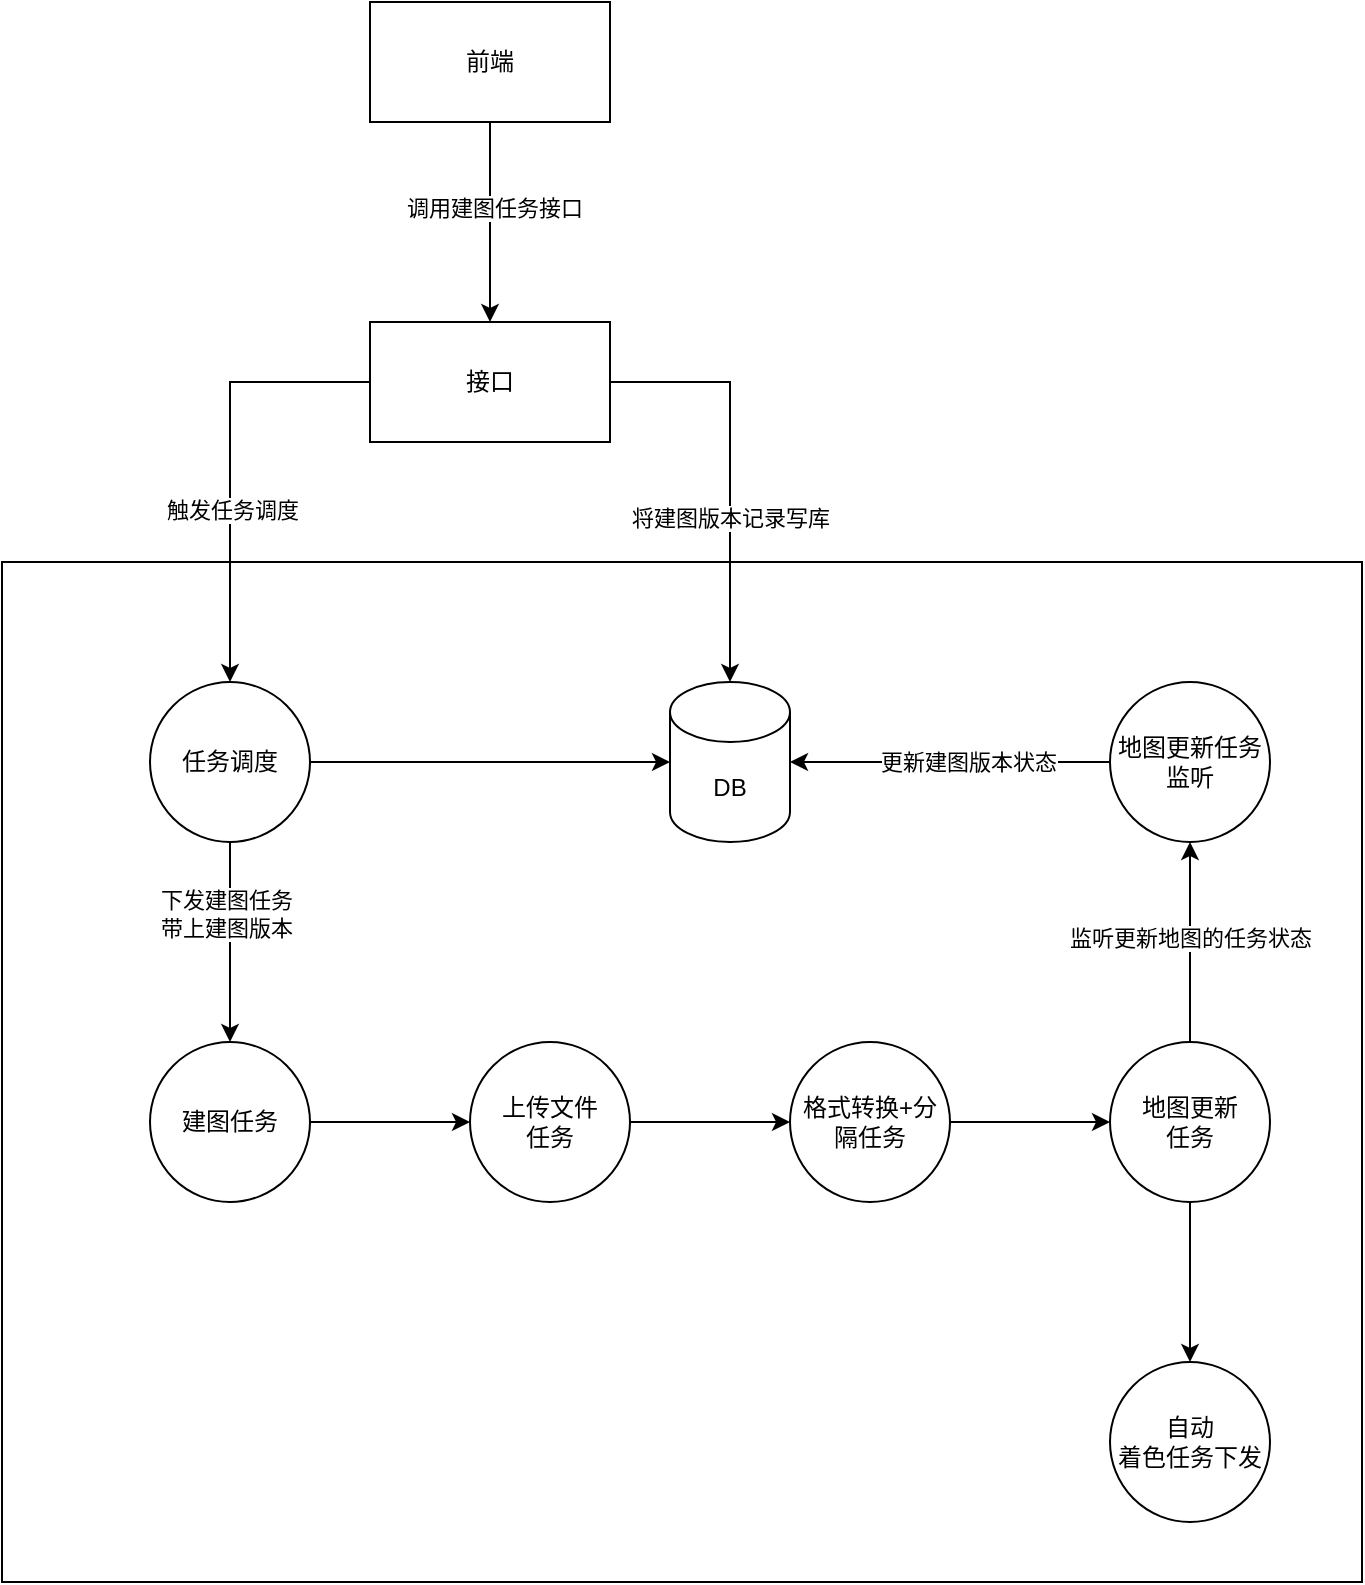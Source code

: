 <mxfile version="15.4.3" type="github">
  <diagram id="U1JF1a8yleO5Nu3D4Tec" name="Page-1">
    <mxGraphModel dx="1666" dy="680" grid="1" gridSize="10" guides="1" tooltips="1" connect="1" arrows="1" fold="1" page="1" pageScale="1" pageWidth="827" pageHeight="1169" math="0" shadow="0">
      <root>
        <mxCell id="0" />
        <mxCell id="1" parent="0" />
        <mxCell id="7hZ_vL88aZJJkCajUHEH-1" value="" style="rounded=0;whiteSpace=wrap;html=1;" vertex="1" parent="1">
          <mxGeometry x="80" y="300" width="680" height="510" as="geometry" />
        </mxCell>
        <mxCell id="9FX9xKna8-z17BfK_glb-8" value="" style="edgeStyle=orthogonalEdgeStyle;rounded=0;orthogonalLoop=1;jettySize=auto;html=1;" parent="1" source="9FX9xKna8-z17BfK_glb-6" target="9FX9xKna8-z17BfK_glb-7" edge="1">
          <mxGeometry relative="1" as="geometry" />
        </mxCell>
        <mxCell id="9FX9xKna8-z17BfK_glb-6" value="建图任务" style="ellipse;whiteSpace=wrap;html=1;aspect=fixed;" parent="1" vertex="1">
          <mxGeometry x="154" y="540" width="80" height="80" as="geometry" />
        </mxCell>
        <mxCell id="9FX9xKna8-z17BfK_glb-10" value="" style="edgeStyle=orthogonalEdgeStyle;rounded=0;orthogonalLoop=1;jettySize=auto;html=1;" parent="1" source="9FX9xKna8-z17BfK_glb-7" target="9FX9xKna8-z17BfK_glb-9" edge="1">
          <mxGeometry relative="1" as="geometry" />
        </mxCell>
        <mxCell id="9FX9xKna8-z17BfK_glb-7" value="上传文件&lt;br&gt;任务" style="ellipse;whiteSpace=wrap;html=1;aspect=fixed;" parent="1" vertex="1">
          <mxGeometry x="314" y="540" width="80" height="80" as="geometry" />
        </mxCell>
        <mxCell id="9FX9xKna8-z17BfK_glb-12" value="" style="edgeStyle=orthogonalEdgeStyle;rounded=0;orthogonalLoop=1;jettySize=auto;html=1;" parent="1" source="9FX9xKna8-z17BfK_glb-9" target="9FX9xKna8-z17BfK_glb-11" edge="1">
          <mxGeometry relative="1" as="geometry" />
        </mxCell>
        <mxCell id="9FX9xKna8-z17BfK_glb-9" value="格式转换+分隔任务" style="ellipse;whiteSpace=wrap;html=1;aspect=fixed;" parent="1" vertex="1">
          <mxGeometry x="474" y="540" width="80" height="80" as="geometry" />
        </mxCell>
        <mxCell id="9FX9xKna8-z17BfK_glb-19" style="edgeStyle=orthogonalEdgeStyle;rounded=0;orthogonalLoop=1;jettySize=auto;html=1;exitX=0.5;exitY=0;exitDx=0;exitDy=0;entryX=0.5;entryY=1;entryDx=0;entryDy=0;" parent="1" source="9FX9xKna8-z17BfK_glb-11" target="9FX9xKna8-z17BfK_glb-18" edge="1">
          <mxGeometry relative="1" as="geometry" />
        </mxCell>
        <mxCell id="9FX9xKna8-z17BfK_glb-23" value="监听更新地图的任务状态" style="edgeLabel;html=1;align=center;verticalAlign=middle;resizable=0;points=[];" parent="9FX9xKna8-z17BfK_glb-19" vertex="1" connectable="0">
          <mxGeometry x="0.04" relative="1" as="geometry">
            <mxPoint as="offset" />
          </mxGeometry>
        </mxCell>
        <mxCell id="9FX9xKna8-z17BfK_glb-26" value="" style="edgeStyle=orthogonalEdgeStyle;rounded=0;orthogonalLoop=1;jettySize=auto;html=1;" parent="1" source="9FX9xKna8-z17BfK_glb-11" target="9FX9xKna8-z17BfK_glb-25" edge="1">
          <mxGeometry relative="1" as="geometry" />
        </mxCell>
        <mxCell id="9FX9xKna8-z17BfK_glb-11" value="地图更新&lt;br&gt;任务" style="ellipse;whiteSpace=wrap;html=1;aspect=fixed;" parent="1" vertex="1">
          <mxGeometry x="634" y="540" width="80" height="80" as="geometry" />
        </mxCell>
        <mxCell id="9FX9xKna8-z17BfK_glb-14" style="edgeStyle=orthogonalEdgeStyle;rounded=0;orthogonalLoop=1;jettySize=auto;html=1;exitX=0.5;exitY=1;exitDx=0;exitDy=0;" parent="1" source="9FX9xKna8-z17BfK_glb-13" target="9FX9xKna8-z17BfK_glb-6" edge="1">
          <mxGeometry relative="1" as="geometry" />
        </mxCell>
        <mxCell id="9FX9xKna8-z17BfK_glb-21" value="下发建图任务&lt;br&gt;带上建图版本" style="edgeLabel;html=1;align=center;verticalAlign=middle;resizable=0;points=[];" parent="9FX9xKna8-z17BfK_glb-14" vertex="1" connectable="0">
          <mxGeometry x="-0.28" y="-2" relative="1" as="geometry">
            <mxPoint as="offset" />
          </mxGeometry>
        </mxCell>
        <mxCell id="9FX9xKna8-z17BfK_glb-16" style="edgeStyle=orthogonalEdgeStyle;rounded=0;orthogonalLoop=1;jettySize=auto;html=1;exitX=1;exitY=0.5;exitDx=0;exitDy=0;entryX=0;entryY=0.5;entryDx=0;entryDy=0;entryPerimeter=0;" parent="1" source="9FX9xKna8-z17BfK_glb-13" target="9FX9xKna8-z17BfK_glb-15" edge="1">
          <mxGeometry relative="1" as="geometry" />
        </mxCell>
        <mxCell id="9FX9xKna8-z17BfK_glb-13" value="任务调度" style="ellipse;whiteSpace=wrap;html=1;aspect=fixed;" parent="1" vertex="1">
          <mxGeometry x="154" y="360" width="80" height="80" as="geometry" />
        </mxCell>
        <mxCell id="9FX9xKna8-z17BfK_glb-15" value="DB" style="shape=cylinder3;whiteSpace=wrap;html=1;boundedLbl=1;backgroundOutline=1;size=15;" parent="1" vertex="1">
          <mxGeometry x="414" y="360" width="60" height="80" as="geometry" />
        </mxCell>
        <mxCell id="9FX9xKna8-z17BfK_glb-20" style="edgeStyle=orthogonalEdgeStyle;rounded=0;orthogonalLoop=1;jettySize=auto;html=1;exitX=0;exitY=0.5;exitDx=0;exitDy=0;" parent="1" source="9FX9xKna8-z17BfK_glb-18" target="9FX9xKna8-z17BfK_glb-15" edge="1">
          <mxGeometry relative="1" as="geometry" />
        </mxCell>
        <mxCell id="9FX9xKna8-z17BfK_glb-24" value="更新建图版本状态" style="edgeLabel;html=1;align=center;verticalAlign=middle;resizable=0;points=[];" parent="9FX9xKna8-z17BfK_glb-20" vertex="1" connectable="0">
          <mxGeometry x="-0.113" relative="1" as="geometry">
            <mxPoint as="offset" />
          </mxGeometry>
        </mxCell>
        <mxCell id="9FX9xKna8-z17BfK_glb-18" value="地图更新任务监听" style="ellipse;whiteSpace=wrap;html=1;aspect=fixed;" parent="1" vertex="1">
          <mxGeometry x="634" y="360" width="80" height="80" as="geometry" />
        </mxCell>
        <mxCell id="9FX9xKna8-z17BfK_glb-25" value="自动&lt;br&gt;着色任务下发" style="ellipse;whiteSpace=wrap;html=1;aspect=fixed;" parent="1" vertex="1">
          <mxGeometry x="634" y="700" width="80" height="80" as="geometry" />
        </mxCell>
        <mxCell id="7hZ_vL88aZJJkCajUHEH-9" value="" style="edgeStyle=orthogonalEdgeStyle;rounded=0;orthogonalLoop=1;jettySize=auto;html=1;" edge="1" parent="1" source="7hZ_vL88aZJJkCajUHEH-2" target="7hZ_vL88aZJJkCajUHEH-8">
          <mxGeometry relative="1" as="geometry" />
        </mxCell>
        <mxCell id="7hZ_vL88aZJJkCajUHEH-10" value="调用建图任务接口" style="edgeLabel;html=1;align=center;verticalAlign=middle;resizable=0;points=[];" vertex="1" connectable="0" parent="7hZ_vL88aZJJkCajUHEH-9">
          <mxGeometry x="-0.14" y="2" relative="1" as="geometry">
            <mxPoint as="offset" />
          </mxGeometry>
        </mxCell>
        <mxCell id="7hZ_vL88aZJJkCajUHEH-2" value="前端" style="rounded=0;whiteSpace=wrap;html=1;" vertex="1" parent="1">
          <mxGeometry x="264" y="20" width="120" height="60" as="geometry" />
        </mxCell>
        <mxCell id="7hZ_vL88aZJJkCajUHEH-6" style="edgeStyle=orthogonalEdgeStyle;rounded=0;orthogonalLoop=1;jettySize=auto;html=1;exitX=0;exitY=0.5;exitDx=0;exitDy=0;" edge="1" parent="1" source="7hZ_vL88aZJJkCajUHEH-8" target="9FX9xKna8-z17BfK_glb-13">
          <mxGeometry relative="1" as="geometry">
            <mxPoint x="320" y="210" as="sourcePoint" />
          </mxGeometry>
        </mxCell>
        <mxCell id="7hZ_vL88aZJJkCajUHEH-12" value="触发任务调度" style="edgeLabel;html=1;align=center;verticalAlign=middle;resizable=0;points=[];" vertex="1" connectable="0" parent="7hZ_vL88aZJJkCajUHEH-6">
          <mxGeometry x="0.217" y="1" relative="1" as="geometry">
            <mxPoint as="offset" />
          </mxGeometry>
        </mxCell>
        <mxCell id="7hZ_vL88aZJJkCajUHEH-7" style="edgeStyle=orthogonalEdgeStyle;rounded=0;orthogonalLoop=1;jettySize=auto;html=1;entryX=0.5;entryY=0;entryDx=0;entryDy=0;entryPerimeter=0;" edge="1" parent="1" source="7hZ_vL88aZJJkCajUHEH-8" target="9FX9xKna8-z17BfK_glb-15">
          <mxGeometry relative="1" as="geometry">
            <mxPoint x="360" y="210" as="sourcePoint" />
            <Array as="points">
              <mxPoint x="444" y="210" />
            </Array>
          </mxGeometry>
        </mxCell>
        <mxCell id="7hZ_vL88aZJJkCajUHEH-11" value="将建图版本记录写库" style="edgeLabel;html=1;align=center;verticalAlign=middle;resizable=0;points=[];" vertex="1" connectable="0" parent="7hZ_vL88aZJJkCajUHEH-7">
          <mxGeometry x="0.22" relative="1" as="geometry">
            <mxPoint as="offset" />
          </mxGeometry>
        </mxCell>
        <mxCell id="7hZ_vL88aZJJkCajUHEH-8" value="接口" style="rounded=0;whiteSpace=wrap;html=1;" vertex="1" parent="1">
          <mxGeometry x="264" y="180" width="120" height="60" as="geometry" />
        </mxCell>
      </root>
    </mxGraphModel>
  </diagram>
</mxfile>
